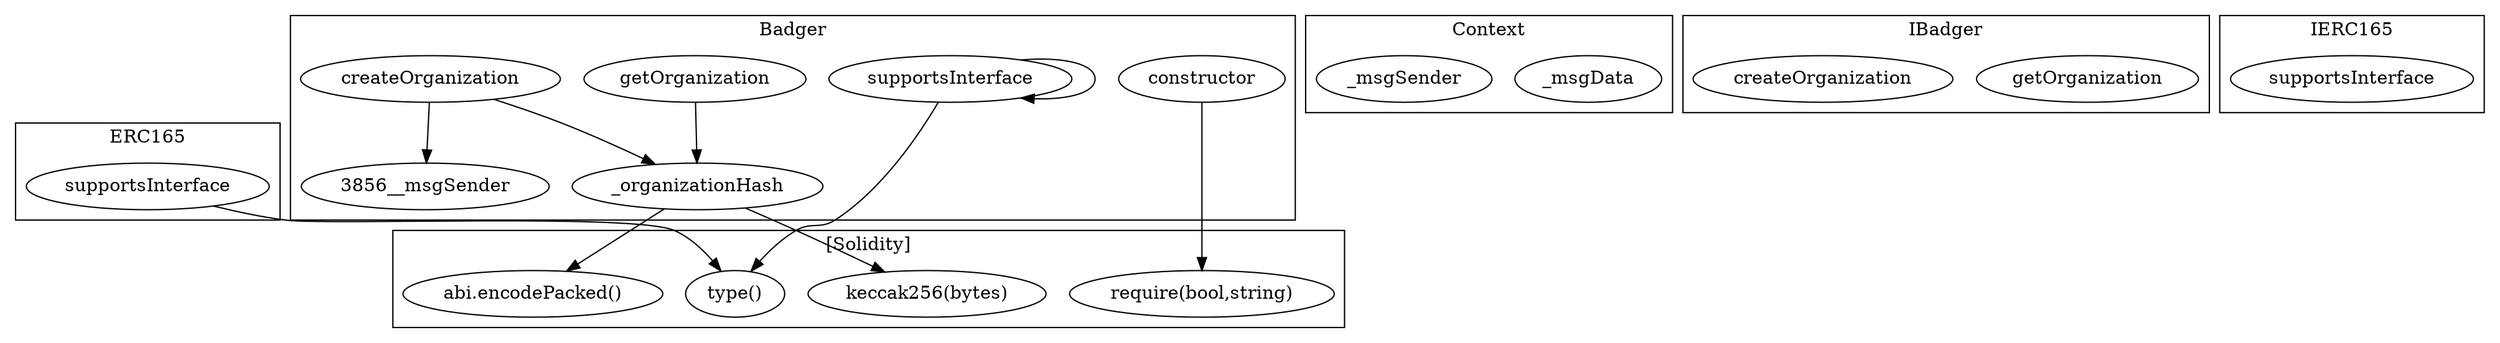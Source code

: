 strict digraph {
subgraph cluster_3081_ERC165 {
label = "ERC165"
"3081_supportsInterface" [label="supportsInterface"]
}subgraph cluster_2443_Context {
label = "Context"
"2443__msgData" [label="_msgData"]
"2443__msgSender" [label="_msgSender"]
}subgraph cluster_3856_Badger {
label = "Badger"
"3856_supportsInterface" [label="supportsInterface"]
"3856_getOrganization" [label="getOrganization"]
"3856_constructor" [label="constructor"]
"3856_createOrganization" [label="createOrganization"]
"3856__organizationHash" [label="_organizationHash"]
"3856_createOrganization" -> "3856__organizationHash"
"3856_createOrganization" -> "3856__msgSender"
"3856_supportsInterface" -> "3856_supportsInterface"
"3856_getOrganization" -> "3856__organizationHash"
}subgraph cluster_6452_IBadger {
label = "IBadger"
"6452_getOrganization" [label="getOrganization"]
"6452_createOrganization" [label="createOrganization"]
}subgraph cluster_3093_IERC165 {
label = "IERC165"
"3093_supportsInterface" [label="supportsInterface"]
}subgraph cluster_solidity {
label = "[Solidity]"
"abi.encodePacked()" 
"keccak256(bytes)" 
"type()" 
"require(bool,string)" 
"3856_supportsInterface" -> "type()"
"3081_supportsInterface" -> "type()"
"3856_constructor" -> "require(bool,string)"
"3856__organizationHash" -> "abi.encodePacked()"
"3856__organizationHash" -> "keccak256(bytes)"
}
}
